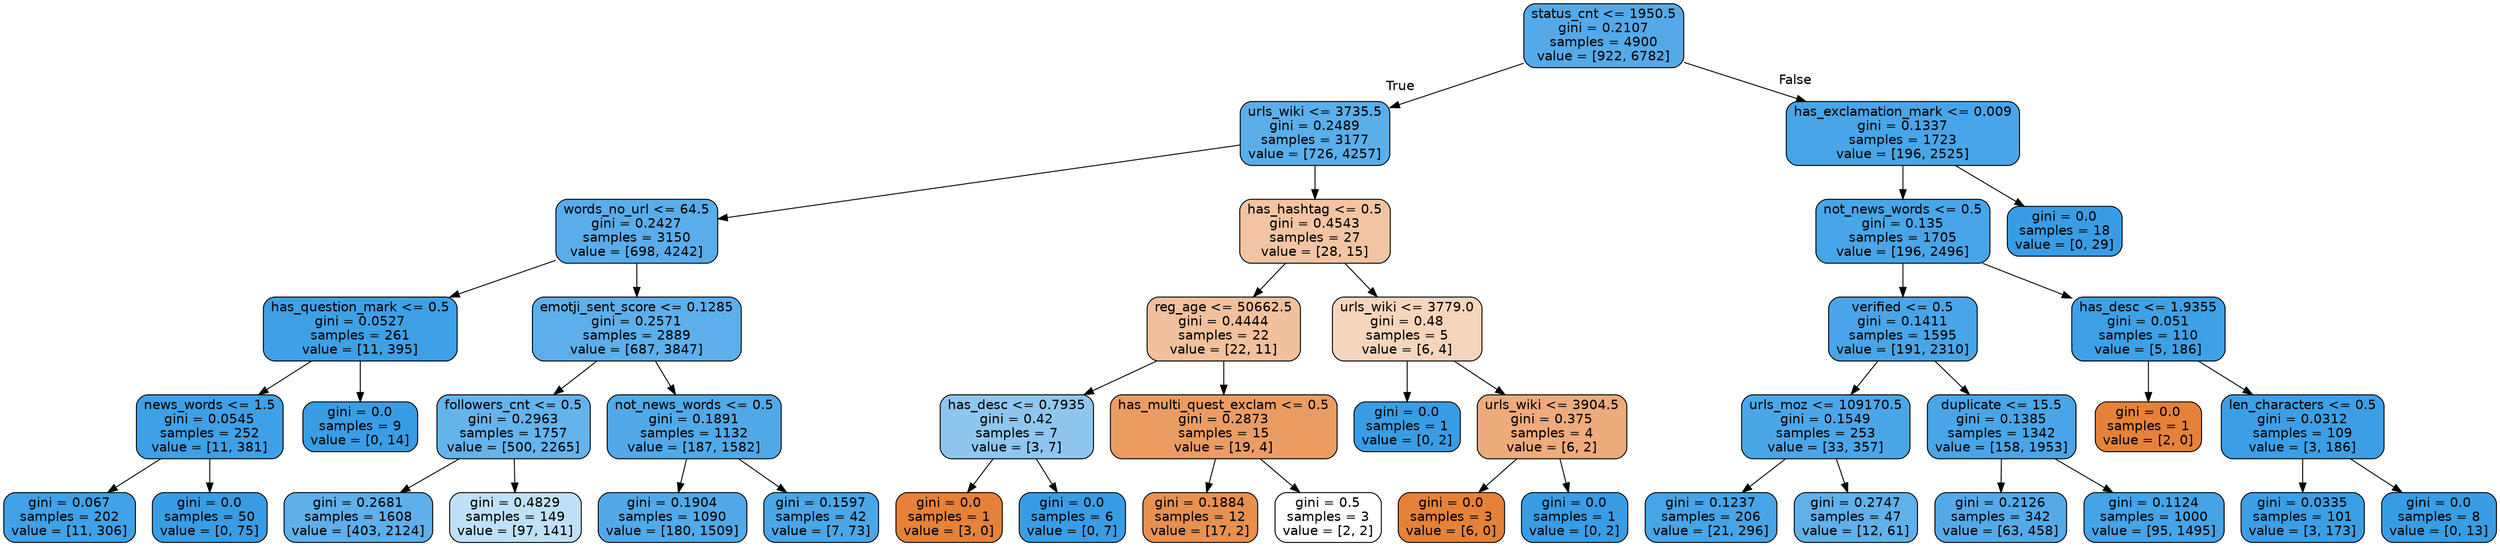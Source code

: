 digraph Tree {
node [shape=box, style="filled, rounded", color="black", fontname=helvetica] ;
edge [fontname=helvetica] ;
0 [label="status_cnt <= 1950.5\ngini = 0.2107\nsamples = 4900\nvalue = [922, 6782]", fillcolor="#399de5dc"] ;
1 [label="urls_wiki <= 3735.5\ngini = 0.2489\nsamples = 3177\nvalue = [726, 4257]", fillcolor="#399de5d4"] ;
0 -> 1 [labeldistance=2.5, labelangle=45, headlabel="True"] ;
2 [label="words_no_url <= 64.5\ngini = 0.2427\nsamples = 3150\nvalue = [698, 4242]", fillcolor="#399de5d5"] ;
1 -> 2 ;
3 [label="has_question_mark <= 0.5\ngini = 0.0527\nsamples = 261\nvalue = [11, 395]", fillcolor="#399de5f8"] ;
2 -> 3 ;
4 [label="news_words <= 1.5\ngini = 0.0545\nsamples = 252\nvalue = [11, 381]", fillcolor="#399de5f8"] ;
3 -> 4 ;
5 [label="gini = 0.067\nsamples = 202\nvalue = [11, 306]", fillcolor="#399de5f6"] ;
4 -> 5 ;
6 [label="gini = 0.0\nsamples = 50\nvalue = [0, 75]", fillcolor="#399de5ff"] ;
4 -> 6 ;
7 [label="gini = 0.0\nsamples = 9\nvalue = [0, 14]", fillcolor="#399de5ff"] ;
3 -> 7 ;
8 [label="emotji_sent_score <= 0.1285\ngini = 0.2571\nsamples = 2889\nvalue = [687, 3847]", fillcolor="#399de5d1"] ;
2 -> 8 ;
9 [label="followers_cnt <= 0.5\ngini = 0.2963\nsamples = 1757\nvalue = [500, 2265]", fillcolor="#399de5c7"] ;
8 -> 9 ;
10 [label="gini = 0.2681\nsamples = 1608\nvalue = [403, 2124]", fillcolor="#399de5cf"] ;
9 -> 10 ;
11 [label="gini = 0.4829\nsamples = 149\nvalue = [97, 141]", fillcolor="#399de550"] ;
9 -> 11 ;
12 [label="not_news_words <= 0.5\ngini = 0.1891\nsamples = 1132\nvalue = [187, 1582]", fillcolor="#399de5e1"] ;
8 -> 12 ;
13 [label="gini = 0.1904\nsamples = 1090\nvalue = [180, 1509]", fillcolor="#399de5e1"] ;
12 -> 13 ;
14 [label="gini = 0.1597\nsamples = 42\nvalue = [7, 73]", fillcolor="#399de5e7"] ;
12 -> 14 ;
15 [label="has_hashtag <= 0.5\ngini = 0.4543\nsamples = 27\nvalue = [28, 15]", fillcolor="#e5813976"] ;
1 -> 15 ;
16 [label="reg_age <= 50662.5\ngini = 0.4444\nsamples = 22\nvalue = [22, 11]", fillcolor="#e581397f"] ;
15 -> 16 ;
17 [label="has_desc <= 0.7935\ngini = 0.42\nsamples = 7\nvalue = [3, 7]", fillcolor="#399de592"] ;
16 -> 17 ;
18 [label="gini = 0.0\nsamples = 1\nvalue = [3, 0]", fillcolor="#e58139ff"] ;
17 -> 18 ;
19 [label="gini = 0.0\nsamples = 6\nvalue = [0, 7]", fillcolor="#399de5ff"] ;
17 -> 19 ;
20 [label="has_multi_quest_exclam <= 0.5\ngini = 0.2873\nsamples = 15\nvalue = [19, 4]", fillcolor="#e58139c9"] ;
16 -> 20 ;
21 [label="gini = 0.1884\nsamples = 12\nvalue = [17, 2]", fillcolor="#e58139e1"] ;
20 -> 21 ;
22 [label="gini = 0.5\nsamples = 3\nvalue = [2, 2]", fillcolor="#e5813900"] ;
20 -> 22 ;
23 [label="urls_wiki <= 3779.0\ngini = 0.48\nsamples = 5\nvalue = [6, 4]", fillcolor="#e5813955"] ;
15 -> 23 ;
24 [label="gini = 0.0\nsamples = 1\nvalue = [0, 2]", fillcolor="#399de5ff"] ;
23 -> 24 ;
25 [label="urls_wiki <= 3904.5\ngini = 0.375\nsamples = 4\nvalue = [6, 2]", fillcolor="#e58139aa"] ;
23 -> 25 ;
26 [label="gini = 0.0\nsamples = 3\nvalue = [6, 0]", fillcolor="#e58139ff"] ;
25 -> 26 ;
27 [label="gini = 0.0\nsamples = 1\nvalue = [0, 2]", fillcolor="#399de5ff"] ;
25 -> 27 ;
28 [label="has_exclamation_mark <= 0.009\ngini = 0.1337\nsamples = 1723\nvalue = [196, 2525]", fillcolor="#399de5eb"] ;
0 -> 28 [labeldistance=2.5, labelangle=-45, headlabel="False"] ;
29 [label="not_news_words <= 0.5\ngini = 0.135\nsamples = 1705\nvalue = [196, 2496]", fillcolor="#399de5eb"] ;
28 -> 29 ;
30 [label="verified <= 0.5\ngini = 0.1411\nsamples = 1595\nvalue = [191, 2310]", fillcolor="#399de5ea"] ;
29 -> 30 ;
31 [label="urls_moz <= 109170.5\ngini = 0.1549\nsamples = 253\nvalue = [33, 357]", fillcolor="#399de5e7"] ;
30 -> 31 ;
32 [label="gini = 0.1237\nsamples = 206\nvalue = [21, 296]", fillcolor="#399de5ed"] ;
31 -> 32 ;
33 [label="gini = 0.2747\nsamples = 47\nvalue = [12, 61]", fillcolor="#399de5cd"] ;
31 -> 33 ;
34 [label="duplicate <= 15.5\ngini = 0.1385\nsamples = 1342\nvalue = [158, 1953]", fillcolor="#399de5ea"] ;
30 -> 34 ;
35 [label="gini = 0.2126\nsamples = 342\nvalue = [63, 458]", fillcolor="#399de5dc"] ;
34 -> 35 ;
36 [label="gini = 0.1124\nsamples = 1000\nvalue = [95, 1495]", fillcolor="#399de5ef"] ;
34 -> 36 ;
37 [label="has_desc <= 1.9355\ngini = 0.051\nsamples = 110\nvalue = [5, 186]", fillcolor="#399de5f8"] ;
29 -> 37 ;
38 [label="gini = 0.0\nsamples = 1\nvalue = [2, 0]", fillcolor="#e58139ff"] ;
37 -> 38 ;
39 [label="len_characters <= 0.5\ngini = 0.0312\nsamples = 109\nvalue = [3, 186]", fillcolor="#399de5fb"] ;
37 -> 39 ;
40 [label="gini = 0.0335\nsamples = 101\nvalue = [3, 173]", fillcolor="#399de5fb"] ;
39 -> 40 ;
41 [label="gini = 0.0\nsamples = 8\nvalue = [0, 13]", fillcolor="#399de5ff"] ;
39 -> 41 ;
42 [label="gini = 0.0\nsamples = 18\nvalue = [0, 29]", fillcolor="#399de5ff"] ;
28 -> 42 ;
}
